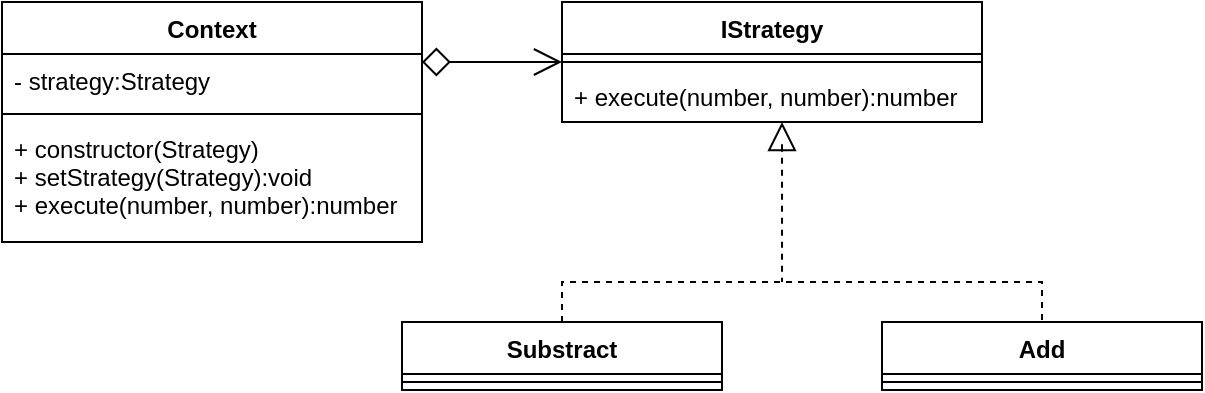 <mxfile version="14.9.6" type="device"><diagram id="Cdj8k6w5Qvy4xiDTeiiD" name="Page-1"><mxGraphModel dx="868" dy="450" grid="1" gridSize="10" guides="1" tooltips="1" connect="1" arrows="1" fold="1" page="1" pageScale="1" pageWidth="827" pageHeight="1169" math="0" shadow="0"><root><mxCell id="0"/><mxCell id="1" parent="0"/><mxCell id="PEedoYQFTogW42BGnGD6-17" style="edgeStyle=orthogonalEdgeStyle;rounded=0;orthogonalLoop=1;jettySize=auto;html=1;entryX=0;entryY=0.5;entryDx=0;entryDy=0;entryPerimeter=0;startArrow=diamond;startFill=0;endArrow=open;endFill=0;startSize=12;endSize=12;" edge="1" parent="1" source="PEedoYQFTogW42BGnGD6-1" target="PEedoYQFTogW42BGnGD6-7"><mxGeometry relative="1" as="geometry"><Array as="points"><mxPoint x="250" y="190"/><mxPoint x="250" y="190"/></Array></mxGeometry></mxCell><mxCell id="PEedoYQFTogW42BGnGD6-1" value="Context" style="swimlane;fontStyle=1;align=center;verticalAlign=top;childLayout=stackLayout;horizontal=1;startSize=26;horizontalStack=0;resizeParent=1;resizeParentMax=0;resizeLast=0;collapsible=1;marginBottom=0;" vertex="1" parent="1"><mxGeometry x="40" y="160" width="210" height="120" as="geometry"/></mxCell><mxCell id="PEedoYQFTogW42BGnGD6-2" value="- strategy:Strategy" style="text;strokeColor=none;fillColor=none;align=left;verticalAlign=top;spacingLeft=4;spacingRight=4;overflow=hidden;rotatable=0;points=[[0,0.5],[1,0.5]];portConstraint=eastwest;" vertex="1" parent="PEedoYQFTogW42BGnGD6-1"><mxGeometry y="26" width="210" height="26" as="geometry"/></mxCell><mxCell id="PEedoYQFTogW42BGnGD6-3" value="" style="line;strokeWidth=1;fillColor=none;align=left;verticalAlign=middle;spacingTop=-1;spacingLeft=3;spacingRight=3;rotatable=0;labelPosition=right;points=[];portConstraint=eastwest;" vertex="1" parent="PEedoYQFTogW42BGnGD6-1"><mxGeometry y="52" width="210" height="8" as="geometry"/></mxCell><mxCell id="PEedoYQFTogW42BGnGD6-4" value="+ constructor(Strategy)&#10;+ setStrategy(Strategy):void&#10;+ execute(number, number):number" style="text;strokeColor=none;fillColor=none;align=left;verticalAlign=top;spacingLeft=4;spacingRight=4;overflow=hidden;rotatable=0;points=[[0,0.5],[1,0.5]];portConstraint=eastwest;" vertex="1" parent="PEedoYQFTogW42BGnGD6-1"><mxGeometry y="60" width="210" height="60" as="geometry"/></mxCell><mxCell id="PEedoYQFTogW42BGnGD6-5" value="IStrategy" style="swimlane;fontStyle=1;align=center;verticalAlign=top;childLayout=stackLayout;horizontal=1;startSize=26;horizontalStack=0;resizeParent=1;resizeParentMax=0;resizeLast=0;collapsible=1;marginBottom=0;" vertex="1" parent="1"><mxGeometry x="320" y="160" width="210" height="60" as="geometry"/></mxCell><mxCell id="PEedoYQFTogW42BGnGD6-7" value="" style="line;strokeWidth=1;fillColor=none;align=left;verticalAlign=middle;spacingTop=-1;spacingLeft=3;spacingRight=3;rotatable=0;labelPosition=right;points=[];portConstraint=eastwest;" vertex="1" parent="PEedoYQFTogW42BGnGD6-5"><mxGeometry y="26" width="210" height="8" as="geometry"/></mxCell><mxCell id="PEedoYQFTogW42BGnGD6-8" value="+ execute(number, number):number" style="text;strokeColor=none;fillColor=none;align=left;verticalAlign=top;spacingLeft=4;spacingRight=4;overflow=hidden;rotatable=0;points=[[0,0.5],[1,0.5]];portConstraint=eastwest;" vertex="1" parent="PEedoYQFTogW42BGnGD6-5"><mxGeometry y="34" width="210" height="26" as="geometry"/></mxCell><mxCell id="PEedoYQFTogW42BGnGD6-15" style="edgeStyle=orthogonalEdgeStyle;rounded=0;orthogonalLoop=1;jettySize=auto;html=1;entryX=0.5;entryY=0;entryDx=0;entryDy=0;endArrow=none;endFill=0;dashed=1;" edge="1" parent="1" source="PEedoYQFTogW42BGnGD6-9" target="PEedoYQFTogW42BGnGD6-13"><mxGeometry relative="1" as="geometry"><Array as="points"><mxPoint x="320" y="300"/><mxPoint x="560" y="300"/></Array></mxGeometry></mxCell><mxCell id="PEedoYQFTogW42BGnGD6-9" value="Substract" style="swimlane;fontStyle=1;align=center;verticalAlign=top;childLayout=stackLayout;horizontal=1;startSize=26;horizontalStack=0;resizeParent=1;resizeParentMax=0;resizeLast=0;collapsible=1;marginBottom=0;" vertex="1" parent="1"><mxGeometry x="240" y="320" width="160" height="34" as="geometry"/></mxCell><mxCell id="PEedoYQFTogW42BGnGD6-11" value="" style="line;strokeWidth=1;fillColor=none;align=left;verticalAlign=middle;spacingTop=-1;spacingLeft=3;spacingRight=3;rotatable=0;labelPosition=right;points=[];portConstraint=eastwest;" vertex="1" parent="PEedoYQFTogW42BGnGD6-9"><mxGeometry y="26" width="160" height="8" as="geometry"/></mxCell><mxCell id="PEedoYQFTogW42BGnGD6-13" value="Add" style="swimlane;fontStyle=1;align=center;verticalAlign=top;childLayout=stackLayout;horizontal=1;startSize=26;horizontalStack=0;resizeParent=1;resizeParentMax=0;resizeLast=0;collapsible=1;marginBottom=0;" vertex="1" parent="1"><mxGeometry x="480" y="320" width="160" height="34" as="geometry"/></mxCell><mxCell id="PEedoYQFTogW42BGnGD6-14" value="" style="line;strokeWidth=1;fillColor=none;align=left;verticalAlign=middle;spacingTop=-1;spacingLeft=3;spacingRight=3;rotatable=0;labelPosition=right;points=[];portConstraint=eastwest;" vertex="1" parent="PEedoYQFTogW42BGnGD6-13"><mxGeometry y="26" width="160" height="8" as="geometry"/></mxCell><mxCell id="PEedoYQFTogW42BGnGD6-16" style="edgeStyle=orthogonalEdgeStyle;rounded=0;orthogonalLoop=1;jettySize=auto;html=1;endArrow=none;endFill=0;dashed=1;startArrow=block;startFill=0;endSize=12;startSize=12;" edge="1" parent="1" source="PEedoYQFTogW42BGnGD6-8"><mxGeometry relative="1" as="geometry"><mxPoint x="430" y="300" as="targetPoint"/><Array as="points"><mxPoint x="430" y="230"/><mxPoint x="430" y="230"/></Array></mxGeometry></mxCell></root></mxGraphModel></diagram></mxfile>